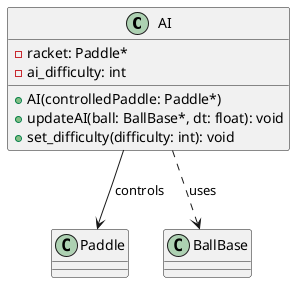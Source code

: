 @startuml AI Class

class AI {
  -racket: Paddle*
  -ai_difficulty: int
  
  +AI(controlledPaddle: Paddle*)
  +updateAI(ball: BallBase*, dt: float): void
  +set_difficulty(difficulty: int): void
}

class Paddle {
}

class BallBase {
}

AI --> Paddle: controls
AI ..> BallBase: uses

@enduml
